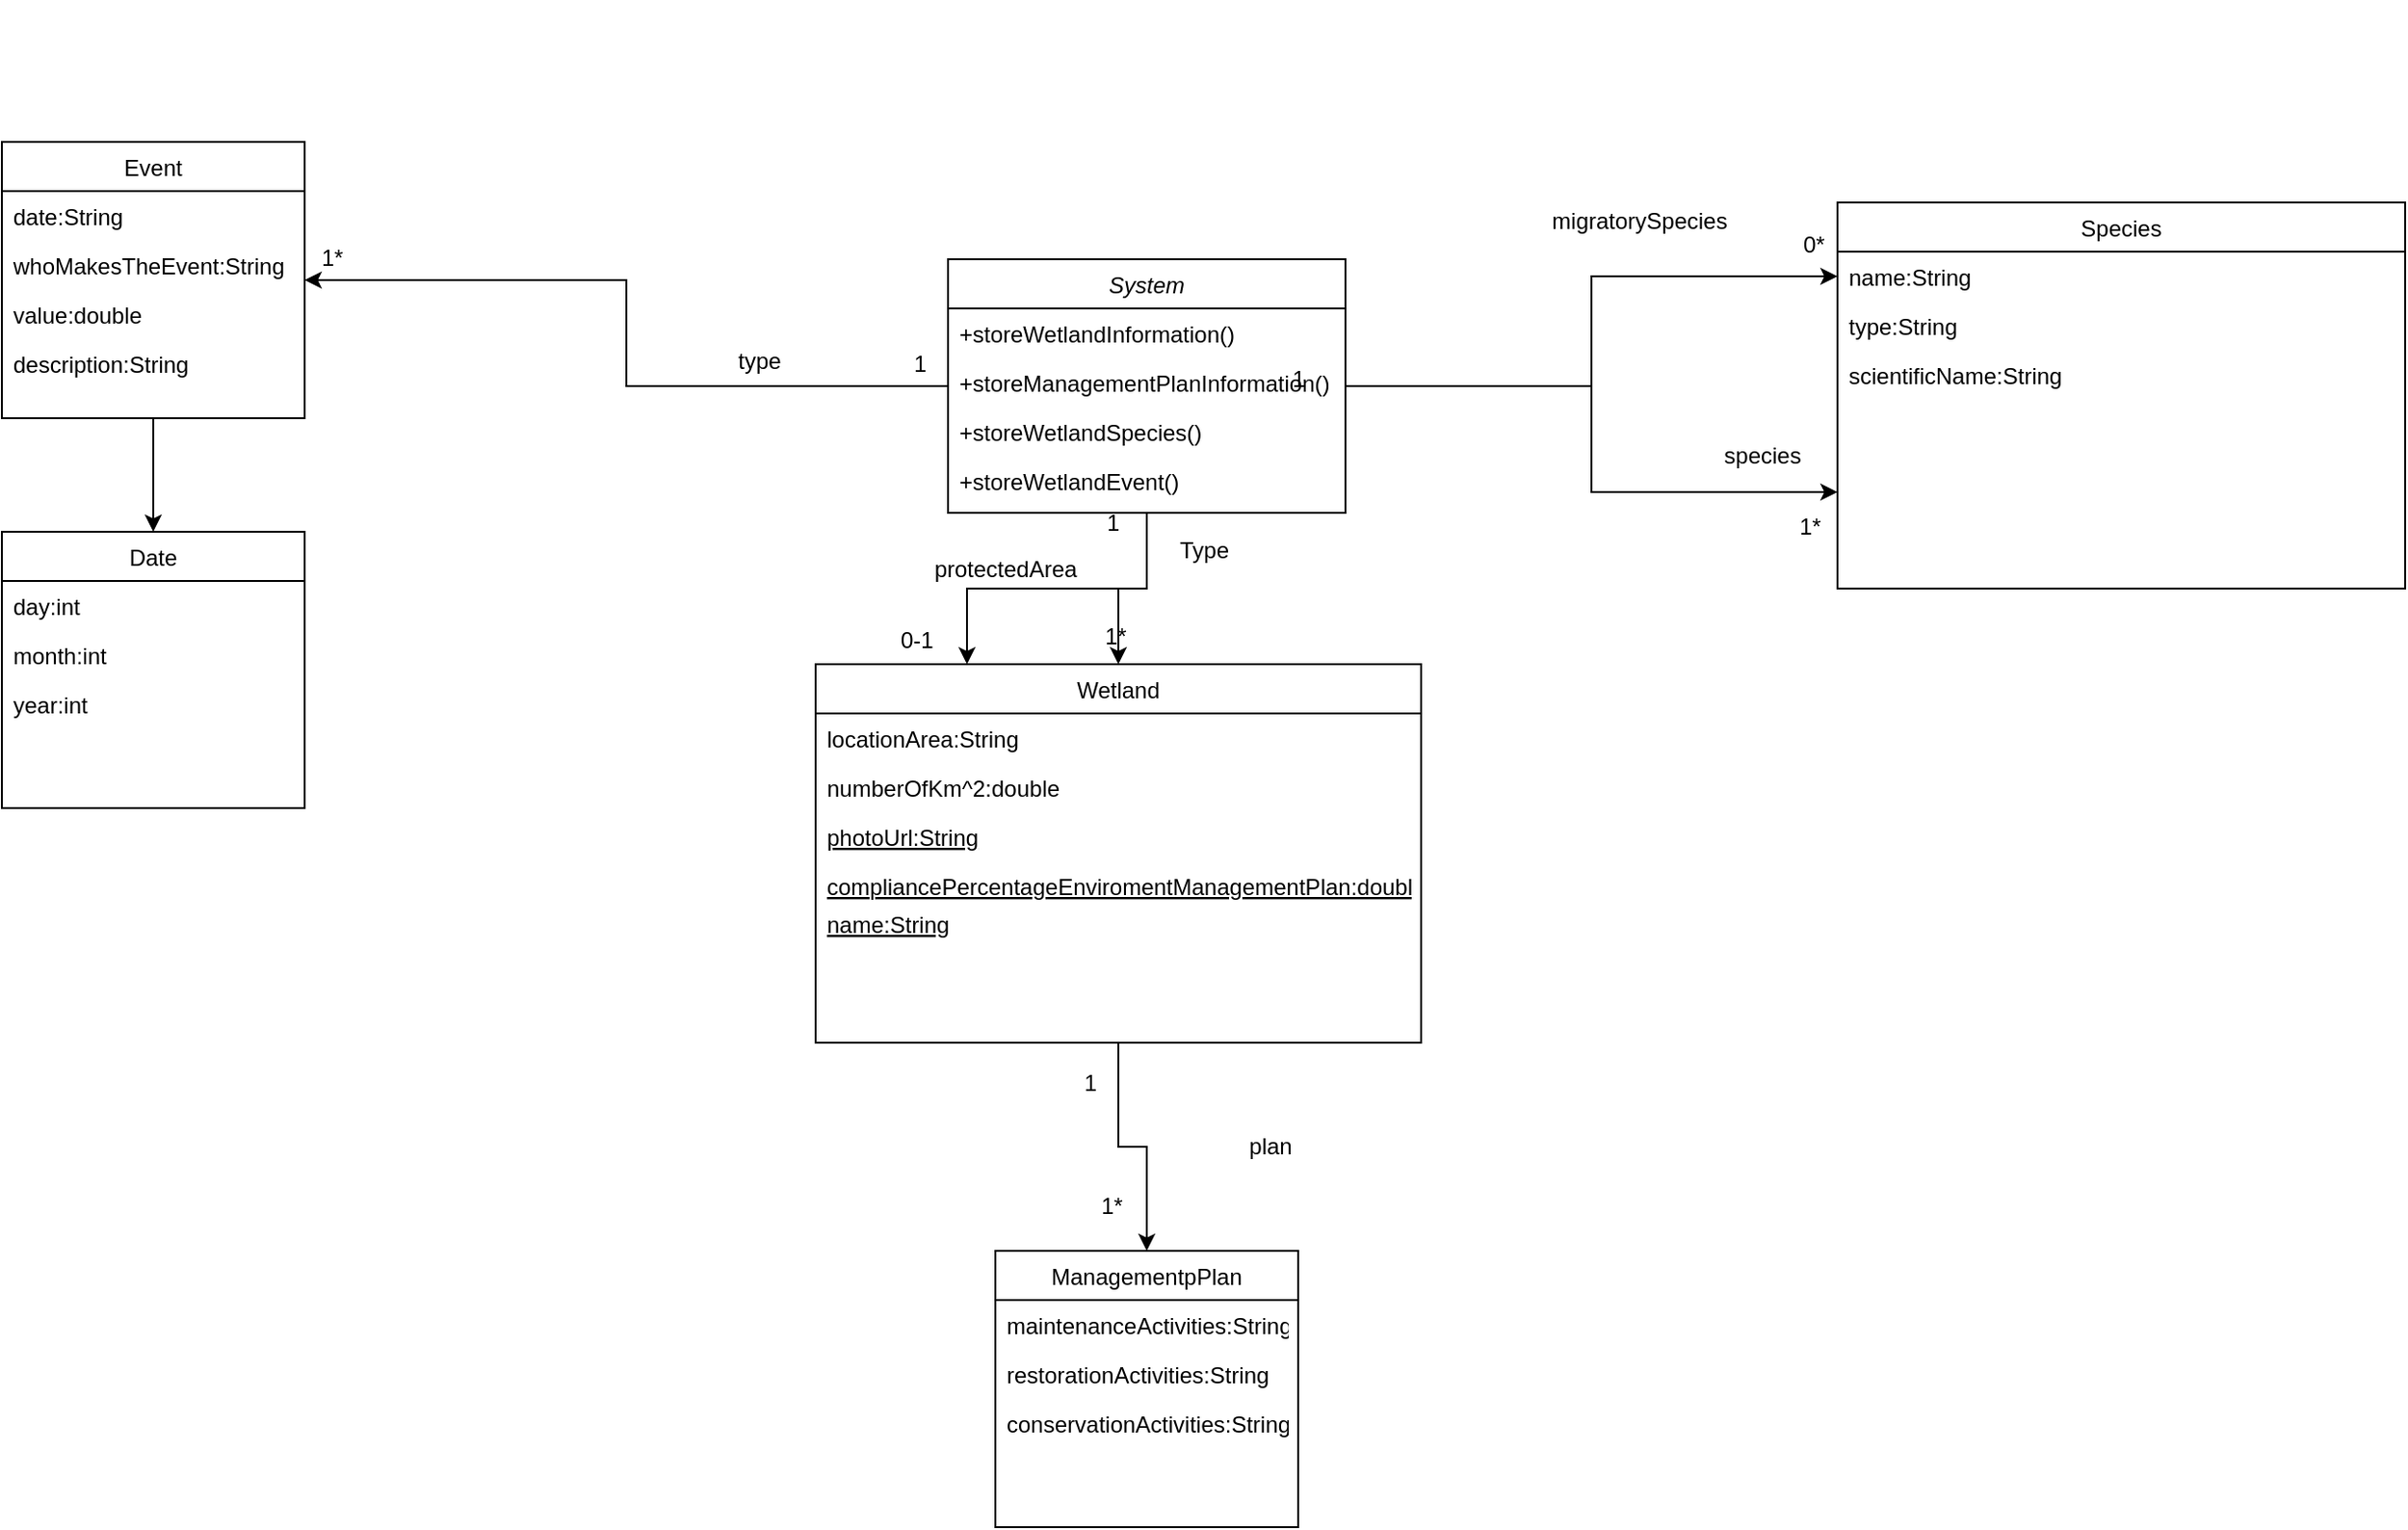 <mxfile version="17.1.3" type="onedrive"><diagram id="C5RBs43oDa-KdzZeNtuy" name="Page-1"><mxGraphModel dx="2211" dy="729" grid="1" gridSize="10" guides="1" tooltips="1" connect="1" arrows="1" fold="1" page="1" pageScale="1" pageWidth="827" pageHeight="1169" math="0" shadow="0"><root><mxCell id="WIyWlLk6GJQsqaUBKTNV-0"/><mxCell id="WIyWlLk6GJQsqaUBKTNV-1" parent="WIyWlLk6GJQsqaUBKTNV-0"/><mxCell id="qjgLtN2ZIy1TCV1rm6o6-11" style="edgeStyle=orthogonalEdgeStyle;rounded=0;orthogonalLoop=1;jettySize=auto;html=1;entryX=0.5;entryY=0;entryDx=0;entryDy=0;" edge="1" parent="WIyWlLk6GJQsqaUBKTNV-1" source="zkfFHV4jXpPFQw0GAbJ--0" target="qjgLtN2ZIy1TCV1rm6o6-3"><mxGeometry relative="1" as="geometry"/></mxCell><mxCell id="qjgLtN2ZIy1TCV1rm6o6-13" style="edgeStyle=orthogonalEdgeStyle;rounded=0;orthogonalLoop=1;jettySize=auto;html=1;entryX=1;entryY=0.5;entryDx=0;entryDy=0;" edge="1" parent="WIyWlLk6GJQsqaUBKTNV-1" source="zkfFHV4jXpPFQw0GAbJ--0" target="ZqqCi9-nV4rdX6UWaMIi-54"><mxGeometry relative="1" as="geometry"/></mxCell><mxCell id="qjgLtN2ZIy1TCV1rm6o6-15" style="edgeStyle=orthogonalEdgeStyle;rounded=0;orthogonalLoop=1;jettySize=auto;html=1;" edge="1" parent="WIyWlLk6GJQsqaUBKTNV-1" source="zkfFHV4jXpPFQw0GAbJ--0" target="ZqqCi9-nV4rdX6UWaMIi-17"><mxGeometry relative="1" as="geometry"/></mxCell><mxCell id="qjgLtN2ZIy1TCV1rm6o6-16" style="edgeStyle=orthogonalEdgeStyle;rounded=0;orthogonalLoop=1;jettySize=auto;html=1;exitX=1;exitY=0.5;exitDx=0;exitDy=0;entryX=0;entryY=0.75;entryDx=0;entryDy=0;" edge="1" parent="WIyWlLk6GJQsqaUBKTNV-1" source="zkfFHV4jXpPFQw0GAbJ--0" target="ZqqCi9-nV4rdX6UWaMIi-16"><mxGeometry relative="1" as="geometry"/></mxCell><mxCell id="qjgLtN2ZIy1TCV1rm6o6-48" style="edgeStyle=orthogonalEdgeStyle;rounded=0;orthogonalLoop=1;jettySize=auto;html=1;entryX=0.25;entryY=0;entryDx=0;entryDy=0;" edge="1" parent="WIyWlLk6GJQsqaUBKTNV-1" source="zkfFHV4jXpPFQw0GAbJ--0" target="qjgLtN2ZIy1TCV1rm6o6-3"><mxGeometry relative="1" as="geometry"/></mxCell><mxCell id="zkfFHV4jXpPFQw0GAbJ--0" value="System" style="swimlane;fontStyle=2;align=center;verticalAlign=top;childLayout=stackLayout;horizontal=1;startSize=26;horizontalStack=0;resizeParent=1;resizeLast=0;collapsible=1;marginBottom=0;rounded=0;shadow=0;strokeWidth=1;" parent="WIyWlLk6GJQsqaUBKTNV-1" vertex="1"><mxGeometry x="220" y="116" width="210" height="134" as="geometry"><mxRectangle x="230" y="140" width="160" height="26" as="alternateBounds"/></mxGeometry></mxCell><mxCell id="qjgLtN2ZIy1TCV1rm6o6-39" value="+storeWetlandInformation()" style="text;align=left;verticalAlign=top;spacingLeft=4;spacingRight=4;overflow=hidden;rotatable=0;points=[[0,0.5],[1,0.5]];portConstraint=eastwest;rounded=0;shadow=0;html=0;" vertex="1" parent="zkfFHV4jXpPFQw0GAbJ--0"><mxGeometry y="26" width="210" height="26" as="geometry"/></mxCell><mxCell id="qjgLtN2ZIy1TCV1rm6o6-40" value="+storeManagementPlanInformation()" style="text;align=left;verticalAlign=top;spacingLeft=4;spacingRight=4;overflow=hidden;rotatable=0;points=[[0,0.5],[1,0.5]];portConstraint=eastwest;rounded=0;shadow=0;html=0;" vertex="1" parent="zkfFHV4jXpPFQw0GAbJ--0"><mxGeometry y="52" width="210" height="26" as="geometry"/></mxCell><mxCell id="qjgLtN2ZIy1TCV1rm6o6-41" value="+storeWetlandSpecies()" style="text;align=left;verticalAlign=top;spacingLeft=4;spacingRight=4;overflow=hidden;rotatable=0;points=[[0,0.5],[1,0.5]];portConstraint=eastwest;rounded=0;shadow=0;html=0;" vertex="1" parent="zkfFHV4jXpPFQw0GAbJ--0"><mxGeometry y="78" width="210" height="26" as="geometry"/></mxCell><mxCell id="qjgLtN2ZIy1TCV1rm6o6-42" value="+storeWetlandEvent()" style="text;align=left;verticalAlign=top;spacingLeft=4;spacingRight=4;overflow=hidden;rotatable=0;points=[[0,0.5],[1,0.5]];portConstraint=eastwest;rounded=0;shadow=0;html=0;" vertex="1" parent="zkfFHV4jXpPFQw0GAbJ--0"><mxGeometry y="104" width="210" height="26" as="geometry"/></mxCell><mxCell id="ZqqCi9-nV4rdX6UWaMIi-16" value="Species" style="swimlane;fontStyle=0;align=center;verticalAlign=top;childLayout=stackLayout;horizontal=1;startSize=26;horizontalStack=0;resizeParent=1;resizeLast=0;collapsible=1;marginBottom=0;rounded=0;shadow=0;strokeWidth=1;" parent="WIyWlLk6GJQsqaUBKTNV-1" vertex="1"><mxGeometry x="690" y="86" width="300" height="204" as="geometry"><mxRectangle x="340" y="380" width="170" height="26" as="alternateBounds"/></mxGeometry></mxCell><mxCell id="ZqqCi9-nV4rdX6UWaMIi-17" value="name:String" style="text;align=left;verticalAlign=top;spacingLeft=4;spacingRight=4;overflow=hidden;rotatable=0;points=[[0,0.5],[1,0.5]];portConstraint=eastwest;" parent="ZqqCi9-nV4rdX6UWaMIi-16" vertex="1"><mxGeometry y="26" width="300" height="26" as="geometry"/></mxCell><mxCell id="ZqqCi9-nV4rdX6UWaMIi-18" value="type:String" style="text;align=left;verticalAlign=top;spacingLeft=4;spacingRight=4;overflow=hidden;rotatable=0;points=[[0,0.5],[1,0.5]];portConstraint=eastwest;" parent="ZqqCi9-nV4rdX6UWaMIi-16" vertex="1"><mxGeometry y="52" width="300" height="26" as="geometry"/></mxCell><mxCell id="ZqqCi9-nV4rdX6UWaMIi-19" value="scientificName:String" style="text;align=left;verticalAlign=top;spacingLeft=4;spacingRight=4;overflow=hidden;rotatable=0;points=[[0,0.5],[1,0.5]];portConstraint=eastwest;" parent="ZqqCi9-nV4rdX6UWaMIi-16" vertex="1"><mxGeometry y="78" width="300" height="26" as="geometry"/></mxCell><mxCell id="ZqqCi9-nV4rdX6UWaMIi-28" value="species" style="text;html=1;align=center;verticalAlign=middle;resizable=0;points=[];autosize=1;strokeColor=none;fillColor=none;hachureGap=4;" parent="WIyWlLk6GJQsqaUBKTNV-1" vertex="1"><mxGeometry x="620" y="210" width="60" height="20" as="geometry"/></mxCell><mxCell id="ZqqCi9-nV4rdX6UWaMIi-34" value="protectedArea" style="text;html=1;align=center;verticalAlign=middle;resizable=0;points=[];autosize=1;strokeColor=none;fillColor=none;hachureGap=4;" parent="WIyWlLk6GJQsqaUBKTNV-1" vertex="1"><mxGeometry x="205" y="270" width="90" height="20" as="geometry"/></mxCell><mxCell id="ZqqCi9-nV4rdX6UWaMIi-36" value="migratorySpecies" style="text;html=1;align=center;verticalAlign=middle;resizable=0;points=[];autosize=1;strokeColor=none;fillColor=none;hachureGap=4;" parent="WIyWlLk6GJQsqaUBKTNV-1" vertex="1"><mxGeometry x="530" y="86" width="110" height="20" as="geometry"/></mxCell><mxCell id="qjgLtN2ZIy1TCV1rm6o6-62" style="edgeStyle=orthogonalEdgeStyle;rounded=0;orthogonalLoop=1;jettySize=auto;html=1;entryX=0.5;entryY=0;entryDx=0;entryDy=0;" edge="1" parent="WIyWlLk6GJQsqaUBKTNV-1" source="ZqqCi9-nV4rdX6UWaMIi-54" target="qjgLtN2ZIy1TCV1rm6o6-57"><mxGeometry relative="1" as="geometry"/></mxCell><mxCell id="ZqqCi9-nV4rdX6UWaMIi-54" value="Event" style="swimlane;fontStyle=0;align=center;verticalAlign=top;childLayout=stackLayout;horizontal=1;startSize=26;horizontalStack=0;resizeParent=1;resizeLast=0;collapsible=1;marginBottom=0;rounded=0;shadow=0;strokeWidth=1;" parent="WIyWlLk6GJQsqaUBKTNV-1" vertex="1"><mxGeometry x="-280" y="54" width="160" height="146" as="geometry"><mxRectangle x="550" y="140" width="160" height="26" as="alternateBounds"/></mxGeometry></mxCell><mxCell id="ZqqCi9-nV4rdX6UWaMIi-55" value="date:String" style="text;align=left;verticalAlign=top;spacingLeft=4;spacingRight=4;overflow=hidden;rotatable=0;points=[[0,0.5],[1,0.5]];portConstraint=eastwest;" parent="ZqqCi9-nV4rdX6UWaMIi-54" vertex="1"><mxGeometry y="26" width="160" height="26" as="geometry"/></mxCell><mxCell id="ZqqCi9-nV4rdX6UWaMIi-56" value="whoMakesTheEvent:String" style="text;align=left;verticalAlign=top;spacingLeft=4;spacingRight=4;overflow=hidden;rotatable=0;points=[[0,0.5],[1,0.5]];portConstraint=eastwest;rounded=0;shadow=0;html=0;" parent="ZqqCi9-nV4rdX6UWaMIi-54" vertex="1"><mxGeometry y="52" width="160" height="26" as="geometry"/></mxCell><mxCell id="ZqqCi9-nV4rdX6UWaMIi-57" value="value:double" style="text;align=left;verticalAlign=top;spacingLeft=4;spacingRight=4;overflow=hidden;rotatable=0;points=[[0,0.5],[1,0.5]];portConstraint=eastwest;rounded=0;shadow=0;html=0;" parent="ZqqCi9-nV4rdX6UWaMIi-54" vertex="1"><mxGeometry y="78" width="160" height="26" as="geometry"/></mxCell><mxCell id="ZqqCi9-nV4rdX6UWaMIi-60" value="description:String" style="text;align=left;verticalAlign=top;spacingLeft=4;spacingRight=4;overflow=hidden;rotatable=0;points=[[0,0.5],[1,0.5]];portConstraint=eastwest;rounded=0;shadow=0;html=0;" parent="ZqqCi9-nV4rdX6UWaMIi-54" vertex="1"><mxGeometry y="104" width="160" height="26" as="geometry"/></mxCell><mxCell id="ZqqCi9-nV4rdX6UWaMIi-59" value="type" style="text;html=1;align=center;verticalAlign=middle;resizable=0;points=[];autosize=1;strokeColor=none;fillColor=none;hachureGap=4;" parent="WIyWlLk6GJQsqaUBKTNV-1" vertex="1"><mxGeometry x="100" y="160" width="40" height="20" as="geometry"/></mxCell><mxCell id="qjgLtN2ZIy1TCV1rm6o6-53" style="edgeStyle=orthogonalEdgeStyle;rounded=0;orthogonalLoop=1;jettySize=auto;html=1;entryX=0.5;entryY=0;entryDx=0;entryDy=0;" edge="1" parent="WIyWlLk6GJQsqaUBKTNV-1" source="qjgLtN2ZIy1TCV1rm6o6-3" target="qjgLtN2ZIy1TCV1rm6o6-49"><mxGeometry relative="1" as="geometry"/></mxCell><mxCell id="qjgLtN2ZIy1TCV1rm6o6-3" value="Wetland" style="swimlane;fontStyle=0;align=center;verticalAlign=top;childLayout=stackLayout;horizontal=1;startSize=26;horizontalStack=0;resizeParent=1;resizeLast=0;collapsible=1;marginBottom=0;rounded=0;shadow=0;strokeWidth=1;" vertex="1" parent="WIyWlLk6GJQsqaUBKTNV-1"><mxGeometry x="150" y="330" width="320" height="200" as="geometry"><mxRectangle x="130" y="380" width="160" height="26" as="alternateBounds"/></mxGeometry></mxCell><mxCell id="qjgLtN2ZIy1TCV1rm6o6-5" value="locationArea:String&#10;" style="text;align=left;verticalAlign=top;spacingLeft=4;spacingRight=4;overflow=hidden;rotatable=0;points=[[0,0.5],[1,0.5]];portConstraint=eastwest;rounded=0;shadow=0;html=0;" vertex="1" parent="qjgLtN2ZIy1TCV1rm6o6-3"><mxGeometry y="26" width="320" height="26" as="geometry"/></mxCell><mxCell id="qjgLtN2ZIy1TCV1rm6o6-6" value="numberOfKm^2:double" style="text;align=left;verticalAlign=top;spacingLeft=4;spacingRight=4;overflow=hidden;rotatable=0;points=[[0,0.5],[1,0.5]];portConstraint=eastwest;rounded=0;shadow=0;html=0;" vertex="1" parent="qjgLtN2ZIy1TCV1rm6o6-3"><mxGeometry y="52" width="320" height="26" as="geometry"/></mxCell><mxCell id="qjgLtN2ZIy1TCV1rm6o6-7" value="photoUrl:String" style="text;align=left;verticalAlign=top;spacingLeft=4;spacingRight=4;overflow=hidden;rotatable=0;points=[[0,0.5],[1,0.5]];portConstraint=eastwest;fontStyle=4" vertex="1" parent="qjgLtN2ZIy1TCV1rm6o6-3"><mxGeometry y="78" width="320" height="26" as="geometry"/></mxCell><mxCell id="qjgLtN2ZIy1TCV1rm6o6-9" value="compliancePercentageEnviromentManagementPlan:double" style="text;align=left;verticalAlign=top;spacingLeft=4;spacingRight=4;overflow=hidden;rotatable=0;points=[[0,0.5],[1,0.5]];portConstraint=eastwest;fontStyle=4" vertex="1" parent="qjgLtN2ZIy1TCV1rm6o6-3"><mxGeometry y="104" width="320" height="20" as="geometry"/></mxCell><mxCell id="qjgLtN2ZIy1TCV1rm6o6-43" value="name:String" style="text;align=left;verticalAlign=top;spacingLeft=4;spacingRight=4;overflow=hidden;rotatable=0;points=[[0,0.5],[1,0.5]];portConstraint=eastwest;fontStyle=4" vertex="1" parent="qjgLtN2ZIy1TCV1rm6o6-3"><mxGeometry y="124" width="320" height="26" as="geometry"/></mxCell><mxCell id="qjgLtN2ZIy1TCV1rm6o6-21" value="Type" style="text;html=1;align=center;verticalAlign=middle;resizable=0;points=[];autosize=1;strokeColor=none;fillColor=none;hachureGap=4;" vertex="1" parent="WIyWlLk6GJQsqaUBKTNV-1"><mxGeometry x="335" y="260" width="40" height="20" as="geometry"/></mxCell><mxCell id="qjgLtN2ZIy1TCV1rm6o6-23" value="1*" style="resizable=0;align=left;verticalAlign=bottom;labelBackgroundColor=none;fontSize=12;" connectable="0" vertex="1" parent="WIyWlLk6GJQsqaUBKTNV-1"><mxGeometry x="-120.0" y="54" as="geometry"><mxPoint x="7" y="70" as="offset"/></mxGeometry></mxCell><mxCell id="qjgLtN2ZIy1TCV1rm6o6-24" value="1" style="resizable=0;align=left;verticalAlign=bottom;labelBackgroundColor=none;fontSize=12;" connectable="0" vertex="1" parent="WIyWlLk6GJQsqaUBKTNV-1"><mxGeometry x="200" y="180.0" as="geometry"/></mxCell><mxCell id="qjgLtN2ZIy1TCV1rm6o6-25" value="1" style="resizable=0;align=left;verticalAlign=bottom;labelBackgroundColor=none;fontSize=12;" connectable="0" vertex="1" parent="WIyWlLk6GJQsqaUBKTNV-1"><mxGeometry x="315" y="140.0" as="geometry"><mxPoint x="-13" y="124" as="offset"/></mxGeometry></mxCell><mxCell id="qjgLtN2ZIy1TCV1rm6o6-27" value="" style="resizable=0;align=left;verticalAlign=bottom;labelBackgroundColor=none;fontSize=12;" connectable="0" vertex="1" parent="WIyWlLk6GJQsqaUBKTNV-1"><mxGeometry x="335" y="160.0" as="geometry"><mxPoint x="333" y="-33" as="offset"/></mxGeometry></mxCell><mxCell id="qjgLtN2ZIy1TCV1rm6o6-28" value="1*" style="resizable=0;align=left;verticalAlign=bottom;labelBackgroundColor=none;fontSize=12;" connectable="0" vertex="1" parent="WIyWlLk6GJQsqaUBKTNV-1"><mxGeometry x="345" y="170.0" as="geometry"><mxPoint x="323" y="96" as="offset"/></mxGeometry></mxCell><mxCell id="qjgLtN2ZIy1TCV1rm6o6-29" value="0*" style="resizable=0;align=left;verticalAlign=bottom;labelBackgroundColor=none;fontSize=12;" connectable="0" vertex="1" parent="WIyWlLk6GJQsqaUBKTNV-1"><mxGeometry x="355" y="180.0" as="geometry"><mxPoint x="315" y="-63" as="offset"/></mxGeometry></mxCell><mxCell id="qjgLtN2ZIy1TCV1rm6o6-30" value="1" style="resizable=0;align=left;verticalAlign=bottom;labelBackgroundColor=none;fontSize=12;" connectable="0" vertex="1" parent="WIyWlLk6GJQsqaUBKTNV-1"><mxGeometry x="400" y="188.0" as="geometry"/></mxCell><mxCell id="qjgLtN2ZIy1TCV1rm6o6-31" value="1*" style="resizable=0;align=left;verticalAlign=bottom;labelBackgroundColor=none;fontSize=12;" connectable="0" vertex="1" parent="WIyWlLk6GJQsqaUBKTNV-1"><mxGeometry x="375" y="200.0" as="geometry"><mxPoint x="-74" y="124" as="offset"/></mxGeometry></mxCell><mxCell id="qjgLtN2ZIy1TCV1rm6o6-37" value="0-1" style="resizable=0;align=left;verticalAlign=bottom;labelBackgroundColor=none;fontSize=12;" connectable="0" vertex="1" parent="WIyWlLk6GJQsqaUBKTNV-1"><mxGeometry x="150" y="-20.0" as="geometry"><mxPoint x="43" y="346" as="offset"/></mxGeometry></mxCell><mxCell id="qjgLtN2ZIy1TCV1rm6o6-49" value="ManagementpPlan" style="swimlane;fontStyle=0;align=center;verticalAlign=top;childLayout=stackLayout;horizontal=1;startSize=26;horizontalStack=0;resizeParent=1;resizeLast=0;collapsible=1;marginBottom=0;rounded=0;shadow=0;strokeWidth=1;" vertex="1" parent="WIyWlLk6GJQsqaUBKTNV-1"><mxGeometry x="245" y="640" width="160" height="146" as="geometry"><mxRectangle x="550" y="140" width="160" height="26" as="alternateBounds"/></mxGeometry></mxCell><mxCell id="qjgLtN2ZIy1TCV1rm6o6-50" value="maintenanceActivities:String" style="text;align=left;verticalAlign=top;spacingLeft=4;spacingRight=4;overflow=hidden;rotatable=0;points=[[0,0.5],[1,0.5]];portConstraint=eastwest;rounded=0;shadow=0;html=0;" vertex="1" parent="qjgLtN2ZIy1TCV1rm6o6-49"><mxGeometry y="26" width="160" height="26" as="geometry"/></mxCell><mxCell id="qjgLtN2ZIy1TCV1rm6o6-51" value="restorationActivities:String" style="text;align=left;verticalAlign=top;spacingLeft=4;spacingRight=4;overflow=hidden;rotatable=0;points=[[0,0.5],[1,0.5]];portConstraint=eastwest;" vertex="1" parent="qjgLtN2ZIy1TCV1rm6o6-49"><mxGeometry y="52" width="160" height="26" as="geometry"/></mxCell><mxCell id="qjgLtN2ZIy1TCV1rm6o6-52" value="conservationActivities:String" style="text;align=left;verticalAlign=top;spacingLeft=4;spacingRight=4;overflow=hidden;rotatable=0;points=[[0,0.5],[1,0.5]];portConstraint=eastwest;rounded=0;shadow=0;html=0;" vertex="1" parent="qjgLtN2ZIy1TCV1rm6o6-49"><mxGeometry y="78" width="160" height="26" as="geometry"/></mxCell><mxCell id="qjgLtN2ZIy1TCV1rm6o6-54" value="1" style="resizable=0;align=left;verticalAlign=bottom;labelBackgroundColor=none;fontSize=12;" connectable="0" vertex="1" parent="WIyWlLk6GJQsqaUBKTNV-1"><mxGeometry x="290" y="560.0" as="geometry"/></mxCell><mxCell id="qjgLtN2ZIy1TCV1rm6o6-55" value="1*" style="resizable=0;align=left;verticalAlign=bottom;labelBackgroundColor=none;fontSize=12;" connectable="0" vertex="1" parent="WIyWlLk6GJQsqaUBKTNV-1"><mxGeometry x="295" y="590.0" as="geometry"><mxPoint x="4" y="35" as="offset"/></mxGeometry></mxCell><mxCell id="qjgLtN2ZIy1TCV1rm6o6-56" value="plan" style="text;html=1;align=center;verticalAlign=middle;resizable=0;points=[];autosize=1;strokeColor=none;fillColor=none;hachureGap=4;" vertex="1" parent="WIyWlLk6GJQsqaUBKTNV-1"><mxGeometry x="370" y="575" width="40" height="20" as="geometry"/></mxCell><mxCell id="qjgLtN2ZIy1TCV1rm6o6-57" value="Date" style="swimlane;fontStyle=0;align=center;verticalAlign=top;childLayout=stackLayout;horizontal=1;startSize=26;horizontalStack=0;resizeParent=1;resizeLast=0;collapsible=1;marginBottom=0;rounded=0;shadow=0;strokeWidth=1;" vertex="1" parent="WIyWlLk6GJQsqaUBKTNV-1"><mxGeometry x="-280" y="260" width="160" height="146" as="geometry"><mxRectangle x="550" y="140" width="160" height="26" as="alternateBounds"/></mxGeometry></mxCell><mxCell id="qjgLtN2ZIy1TCV1rm6o6-58" value="day:int" style="text;align=left;verticalAlign=top;spacingLeft=4;spacingRight=4;overflow=hidden;rotatable=0;points=[[0,0.5],[1,0.5]];portConstraint=eastwest;" vertex="1" parent="qjgLtN2ZIy1TCV1rm6o6-57"><mxGeometry y="26" width="160" height="26" as="geometry"/></mxCell><mxCell id="qjgLtN2ZIy1TCV1rm6o6-59" value="month:int" style="text;align=left;verticalAlign=top;spacingLeft=4;spacingRight=4;overflow=hidden;rotatable=0;points=[[0,0.5],[1,0.5]];portConstraint=eastwest;rounded=0;shadow=0;html=0;" vertex="1" parent="qjgLtN2ZIy1TCV1rm6o6-57"><mxGeometry y="52" width="160" height="26" as="geometry"/></mxCell><mxCell id="qjgLtN2ZIy1TCV1rm6o6-60" value="year:int" style="text;align=left;verticalAlign=top;spacingLeft=4;spacingRight=4;overflow=hidden;rotatable=0;points=[[0,0.5],[1,0.5]];portConstraint=eastwest;rounded=0;shadow=0;html=0;" vertex="1" parent="qjgLtN2ZIy1TCV1rm6o6-57"><mxGeometry y="78" width="160" height="26" as="geometry"/></mxCell></root></mxGraphModel></diagram></mxfile>